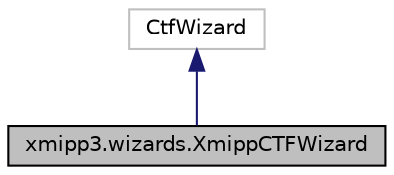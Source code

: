 digraph "xmipp3.wizards.XmippCTFWizard"
{
  edge [fontname="Helvetica",fontsize="10",labelfontname="Helvetica",labelfontsize="10"];
  node [fontname="Helvetica",fontsize="10",shape=record];
  Node2 [label="xmipp3.wizards.XmippCTFWizard",height=0.2,width=0.4,color="black", fillcolor="grey75", style="filled", fontcolor="black"];
  Node3 -> Node2 [dir="back",color="midnightblue",fontsize="10",style="solid",fontname="Helvetica"];
  Node3 [label="CtfWizard",height=0.2,width=0.4,color="grey75", fillcolor="white", style="filled"];
}
